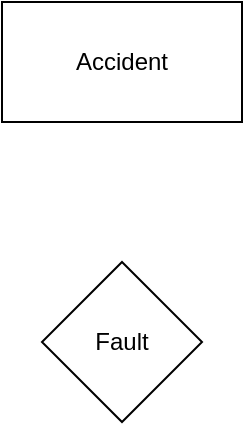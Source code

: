 <mxfile version="23.0.2" type="github">
  <diagram name="Page-1" id="_WB4XnvpY-MEg9YScNM8">
    <mxGraphModel dx="1050" dy="530" grid="1" gridSize="10" guides="1" tooltips="1" connect="1" arrows="1" fold="1" page="1" pageScale="1" pageWidth="850" pageHeight="1100" math="0" shadow="0">
      <root>
        <mxCell id="0" />
        <mxCell id="1" parent="0" />
        <mxCell id="ncjtl7E8MN10QXWPlLVX-1" value="Accident" style="rounded=0;whiteSpace=wrap;html=1;" vertex="1" parent="1">
          <mxGeometry x="300" y="30" width="120" height="60" as="geometry" />
        </mxCell>
        <mxCell id="ncjtl7E8MN10QXWPlLVX-2" value="Fault" style="rhombus;whiteSpace=wrap;html=1;" vertex="1" parent="1">
          <mxGeometry x="320" y="160" width="80" height="80" as="geometry" />
        </mxCell>
      </root>
    </mxGraphModel>
  </diagram>
</mxfile>
